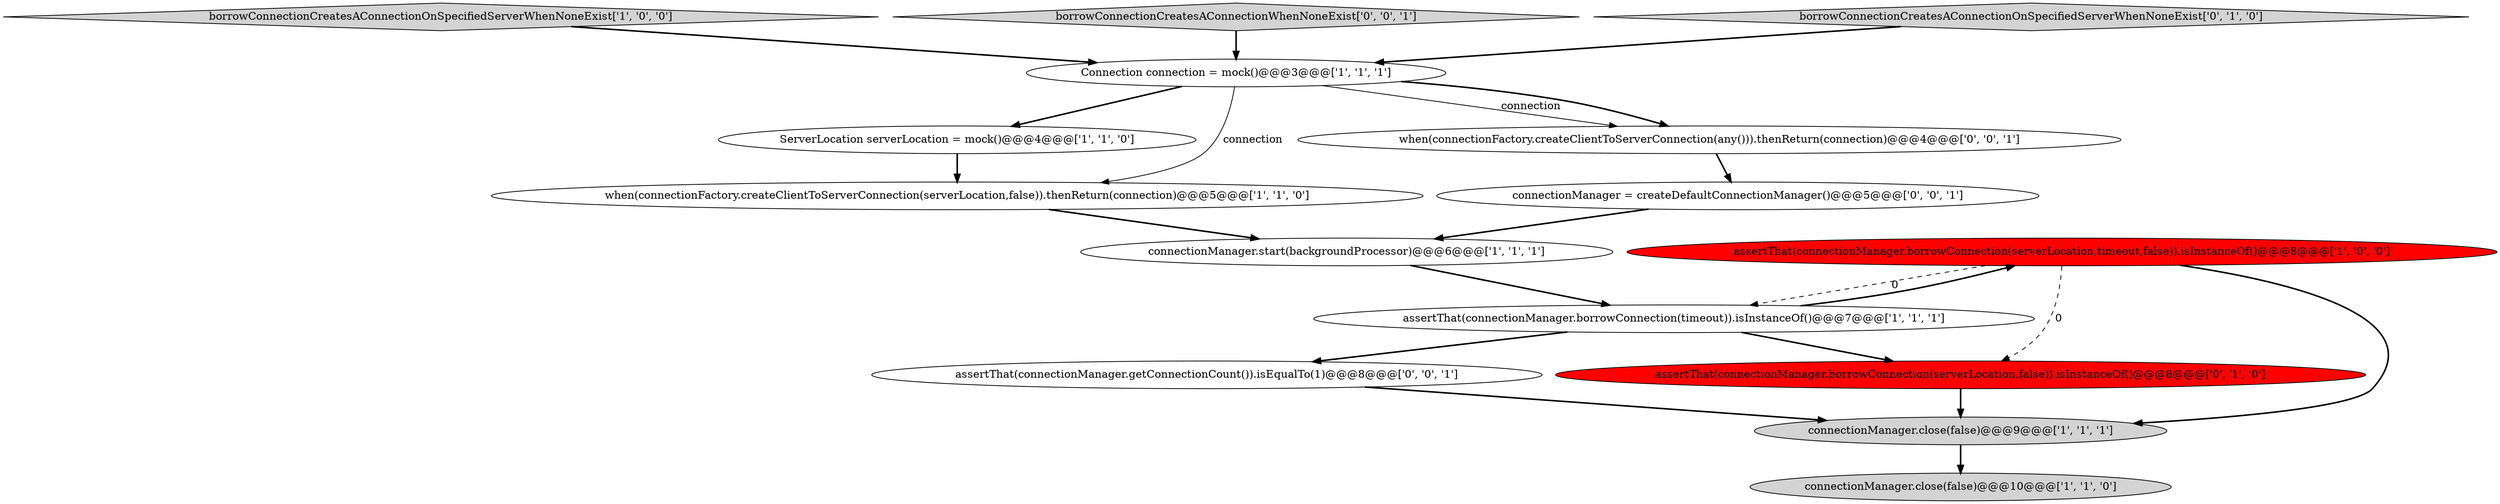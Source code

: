 digraph {
4 [style = filled, label = "assertThat(connectionManager.borrowConnection(serverLocation,timeout,false)).isInstanceOf()@@@8@@@['1', '0', '0']", fillcolor = red, shape = ellipse image = "AAA1AAABBB1BBB"];
0 [style = filled, label = "connectionManager.close(false)@@@9@@@['1', '1', '1']", fillcolor = lightgray, shape = ellipse image = "AAA0AAABBB1BBB"];
1 [style = filled, label = "connectionManager.close(false)@@@10@@@['1', '1', '0']", fillcolor = lightgray, shape = ellipse image = "AAA0AAABBB1BBB"];
8 [style = filled, label = "when(connectionFactory.createClientToServerConnection(serverLocation,false)).thenReturn(connection)@@@5@@@['1', '1', '0']", fillcolor = white, shape = ellipse image = "AAA0AAABBB1BBB"];
12 [style = filled, label = "assertThat(connectionManager.getConnectionCount()).isEqualTo(1)@@@8@@@['0', '0', '1']", fillcolor = white, shape = ellipse image = "AAA0AAABBB3BBB"];
14 [style = filled, label = "when(connectionFactory.createClientToServerConnection(any())).thenReturn(connection)@@@4@@@['0', '0', '1']", fillcolor = white, shape = ellipse image = "AAA0AAABBB3BBB"];
2 [style = filled, label = "Connection connection = mock()@@@3@@@['1', '1', '1']", fillcolor = white, shape = ellipse image = "AAA0AAABBB1BBB"];
11 [style = filled, label = "connectionManager = createDefaultConnectionManager()@@@5@@@['0', '0', '1']", fillcolor = white, shape = ellipse image = "AAA0AAABBB3BBB"];
5 [style = filled, label = "borrowConnectionCreatesAConnectionOnSpecifiedServerWhenNoneExist['1', '0', '0']", fillcolor = lightgray, shape = diamond image = "AAA0AAABBB1BBB"];
13 [style = filled, label = "borrowConnectionCreatesAConnectionWhenNoneExist['0', '0', '1']", fillcolor = lightgray, shape = diamond image = "AAA0AAABBB3BBB"];
10 [style = filled, label = "assertThat(connectionManager.borrowConnection(serverLocation,false)).isInstanceOf()@@@8@@@['0', '1', '0']", fillcolor = red, shape = ellipse image = "AAA1AAABBB2BBB"];
6 [style = filled, label = "assertThat(connectionManager.borrowConnection(timeout)).isInstanceOf()@@@7@@@['1', '1', '1']", fillcolor = white, shape = ellipse image = "AAA0AAABBB1BBB"];
9 [style = filled, label = "borrowConnectionCreatesAConnectionOnSpecifiedServerWhenNoneExist['0', '1', '0']", fillcolor = lightgray, shape = diamond image = "AAA0AAABBB2BBB"];
7 [style = filled, label = "connectionManager.start(backgroundProcessor)@@@6@@@['1', '1', '1']", fillcolor = white, shape = ellipse image = "AAA0AAABBB1BBB"];
3 [style = filled, label = "ServerLocation serverLocation = mock()@@@4@@@['1', '1', '0']", fillcolor = white, shape = ellipse image = "AAA0AAABBB1BBB"];
2->8 [style = solid, label="connection"];
9->2 [style = bold, label=""];
2->3 [style = bold, label=""];
2->14 [style = solid, label="connection"];
4->6 [style = dashed, label="0"];
12->0 [style = bold, label=""];
8->7 [style = bold, label=""];
4->0 [style = bold, label=""];
6->4 [style = bold, label=""];
5->2 [style = bold, label=""];
0->1 [style = bold, label=""];
3->8 [style = bold, label=""];
6->10 [style = bold, label=""];
2->14 [style = bold, label=""];
7->6 [style = bold, label=""];
10->0 [style = bold, label=""];
4->10 [style = dashed, label="0"];
14->11 [style = bold, label=""];
11->7 [style = bold, label=""];
13->2 [style = bold, label=""];
6->12 [style = bold, label=""];
}

